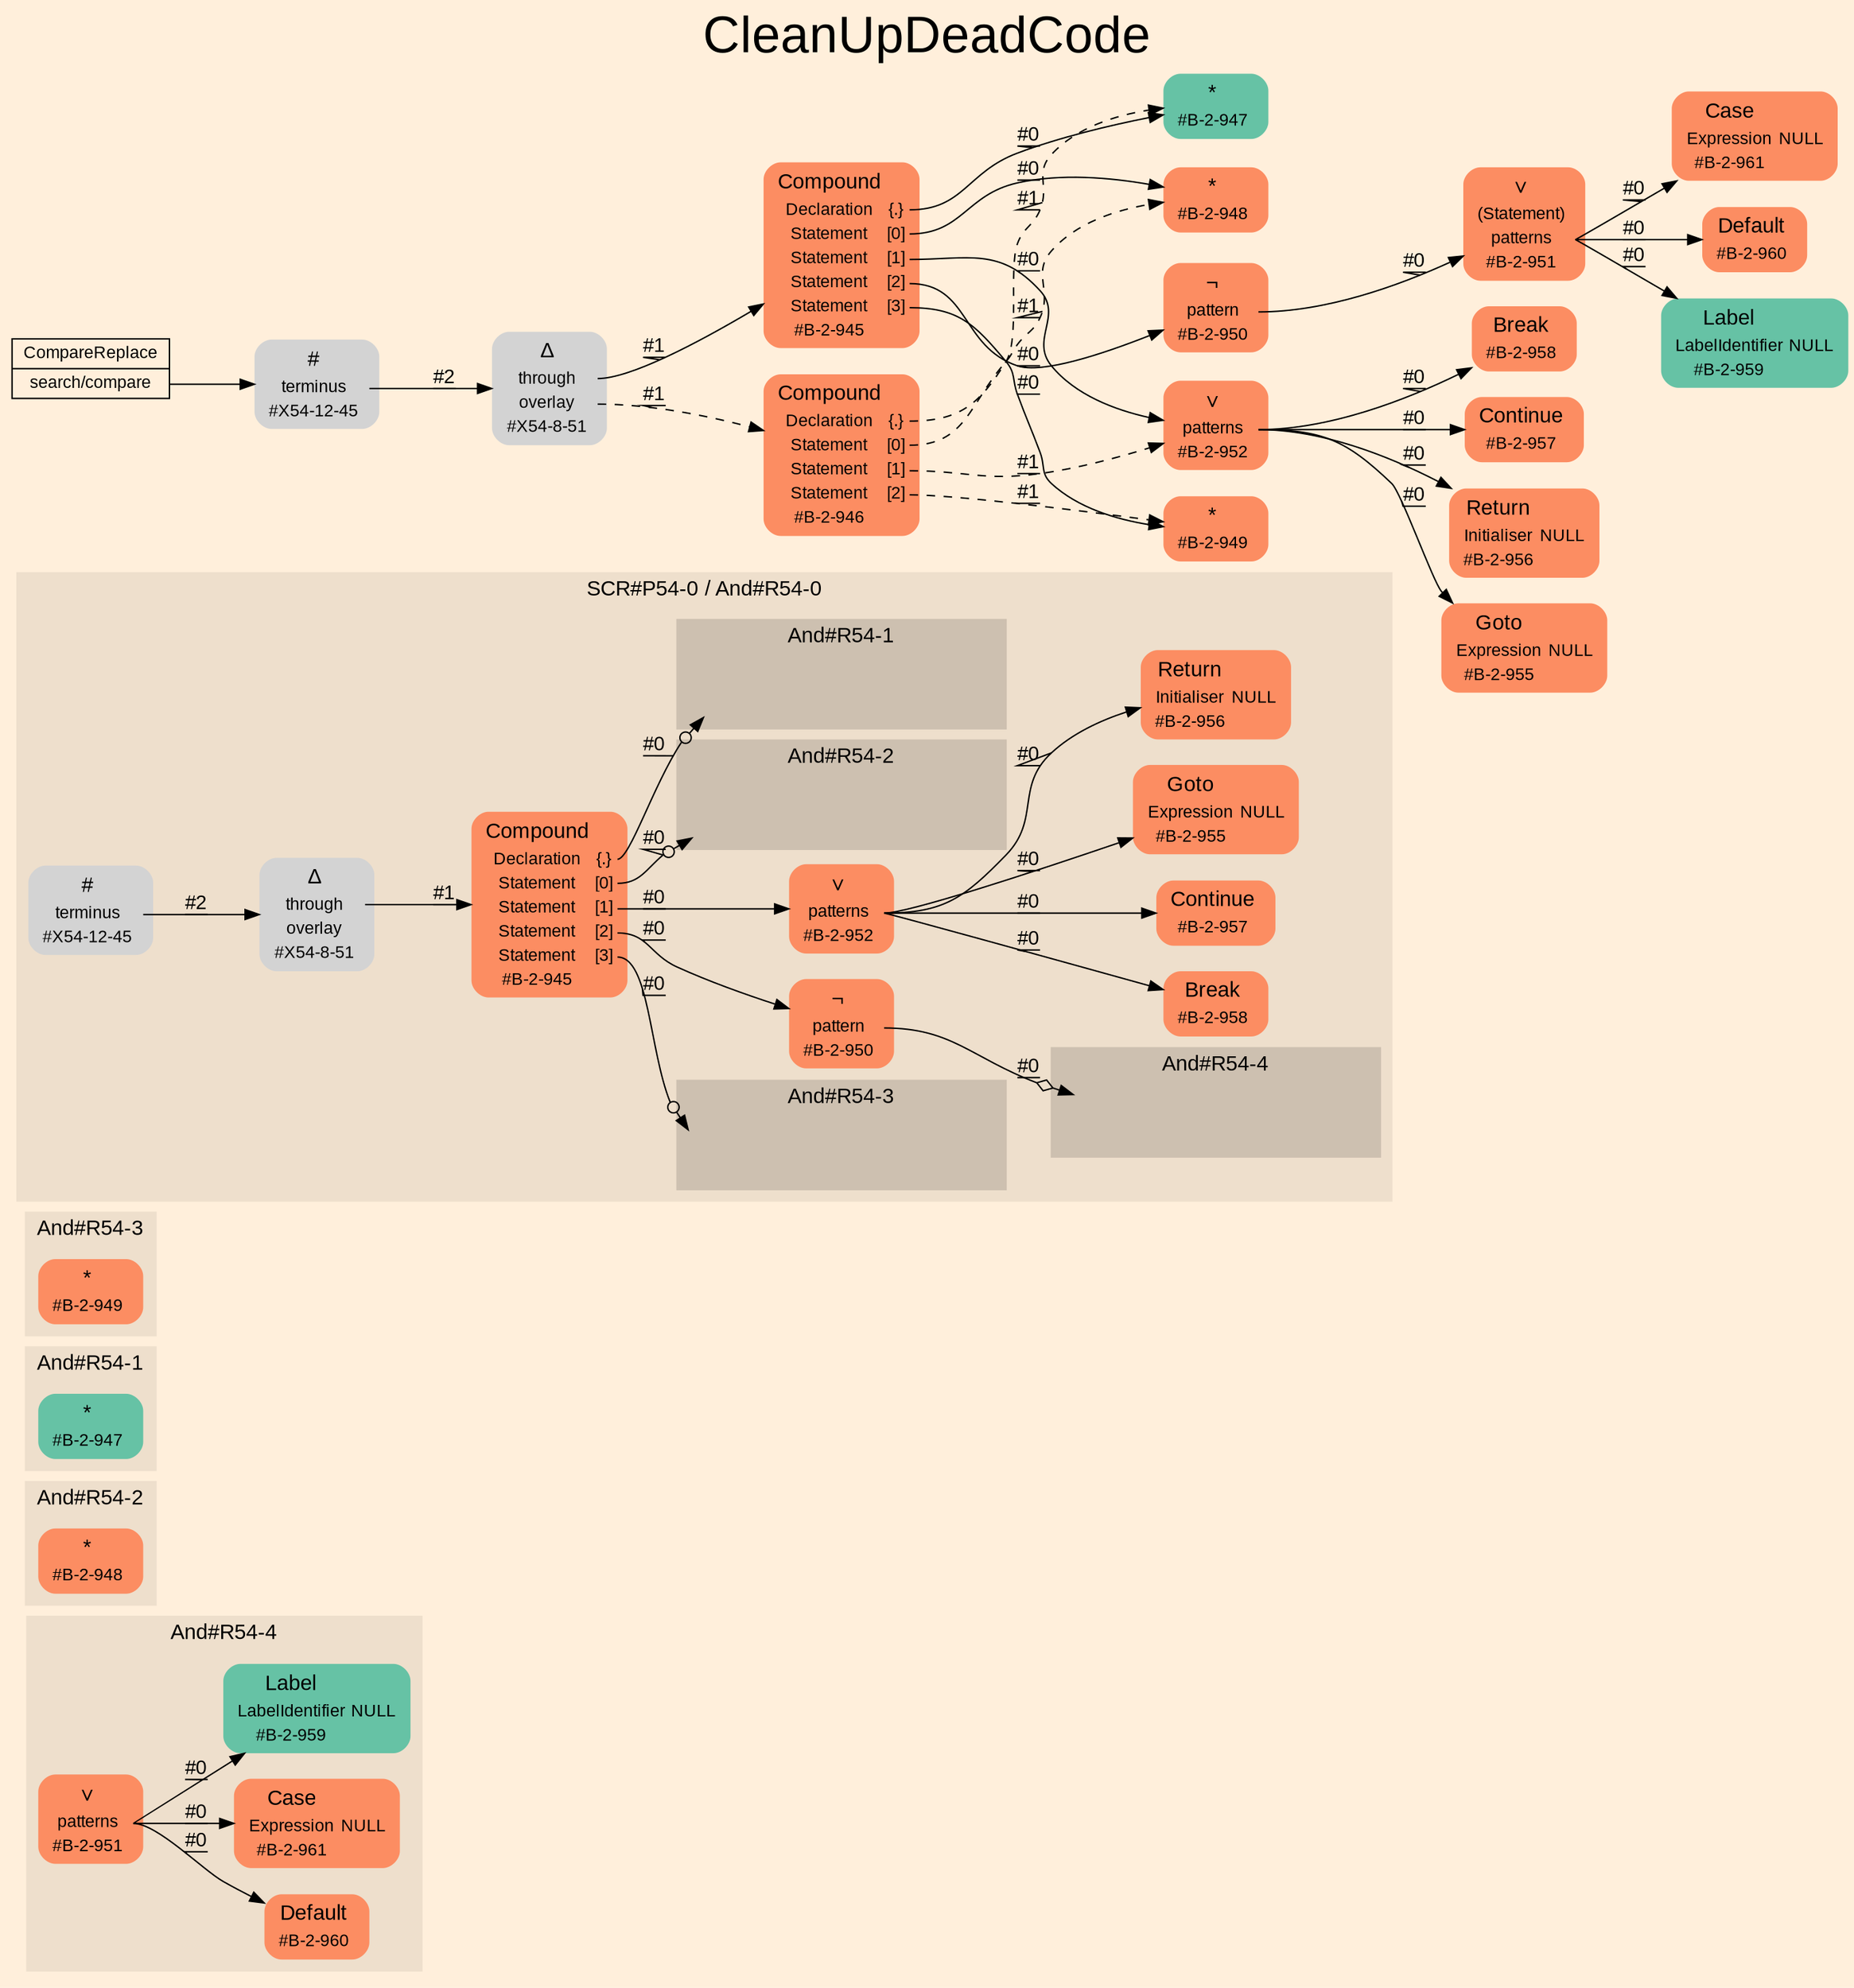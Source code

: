 digraph "CleanUpDeadCode" {
label = "CleanUpDeadCode"
labelloc = t
fontsize = "36"
graph [
    rankdir = "LR"
    ranksep = 0.3
    bgcolor = antiquewhite1
    color = black
    fontcolor = black
    fontname = "Arial"
];
node [
    fontname = "Arial"
];
edge [
    fontname = "Arial"
];

// -------------------- figure And#R54-4 --------------------
// -------- region And#R54-4 ----------
subgraph "clusterAnd#R54-4" {
    label = "And#R54-4"
    style = "filled"
    color = antiquewhite2
    fontsize = "15"
    "And#R54-4/#B-2-959" [
        // -------- block And#R54-4/#B-2-959 ----------
        shape = "plaintext"
        fillcolor = "/set28/1"
        label = <<TABLE BORDER="0" CELLBORDER="0" CELLSPACING="0">
         <TR><TD><FONT POINT-SIZE="15.0">Label</FONT></TD><TD></TD></TR>
         <TR><TD>LabelIdentifier</TD><TD PORT="port0">NULL</TD></TR>
         <TR><TD>#B-2-959</TD><TD PORT="port1"></TD></TR>
        </TABLE>>
        style = "rounded,filled"
        fontsize = "12"
    ];
    
    "And#R54-4/#B-2-951" [
        // -------- block And#R54-4/#B-2-951 ----------
        shape = "plaintext"
        fillcolor = "/set28/2"
        label = <<TABLE BORDER="0" CELLBORDER="0" CELLSPACING="0">
         <TR><TD><FONT POINT-SIZE="15.0">∨</FONT></TD><TD></TD></TR>
         <TR><TD>patterns</TD><TD PORT="port0"></TD></TR>
         <TR><TD>#B-2-951</TD><TD PORT="port1"></TD></TR>
        </TABLE>>
        style = "rounded,filled"
        fontsize = "12"
    ];
    
    "And#R54-4/#B-2-960" [
        // -------- block And#R54-4/#B-2-960 ----------
        shape = "plaintext"
        fillcolor = "/set28/2"
        label = <<TABLE BORDER="0" CELLBORDER="0" CELLSPACING="0">
         <TR><TD><FONT POINT-SIZE="15.0">Default</FONT></TD><TD></TD></TR>
         <TR><TD>#B-2-960</TD><TD PORT="port0"></TD></TR>
        </TABLE>>
        style = "rounded,filled"
        fontsize = "12"
    ];
    
    "And#R54-4/#B-2-961" [
        // -------- block And#R54-4/#B-2-961 ----------
        shape = "plaintext"
        fillcolor = "/set28/2"
        label = <<TABLE BORDER="0" CELLBORDER="0" CELLSPACING="0">
         <TR><TD><FONT POINT-SIZE="15.0">Case</FONT></TD><TD></TD></TR>
         <TR><TD>Expression</TD><TD PORT="port0">NULL</TD></TR>
         <TR><TD>#B-2-961</TD><TD PORT="port1"></TD></TR>
        </TABLE>>
        style = "rounded,filled"
        fontsize = "12"
    ];
    
}

"And#R54-4/#B-2-951":port0 -> "And#R54-4/#B-2-961" [
    label = "#0"
    decorate = true
    color = black
    fontcolor = black
];

"And#R54-4/#B-2-951":port0 -> "And#R54-4/#B-2-960" [
    label = "#0"
    decorate = true
    color = black
    fontcolor = black
];

"And#R54-4/#B-2-951":port0 -> "And#R54-4/#B-2-959" [
    label = "#0"
    decorate = true
    color = black
    fontcolor = black
];


// -------------------- figure And#R54-2 --------------------
// -------- region And#R54-2 ----------
subgraph "clusterAnd#R54-2" {
    label = "And#R54-2"
    style = "filled"
    color = antiquewhite2
    fontsize = "15"
    "And#R54-2/#B-2-948" [
        // -------- block And#R54-2/#B-2-948 ----------
        shape = "plaintext"
        fillcolor = "/set28/2"
        label = <<TABLE BORDER="0" CELLBORDER="0" CELLSPACING="0">
         <TR><TD><FONT POINT-SIZE="15.0">*</FONT></TD><TD></TD></TR>
         <TR><TD>#B-2-948</TD><TD PORT="port0"></TD></TR>
        </TABLE>>
        style = "rounded,filled"
        fontsize = "12"
    ];
    
}


// -------------------- figure And#R54-1 --------------------
// -------- region And#R54-1 ----------
subgraph "clusterAnd#R54-1" {
    label = "And#R54-1"
    style = "filled"
    color = antiquewhite2
    fontsize = "15"
    "And#R54-1/#B-2-947" [
        // -------- block And#R54-1/#B-2-947 ----------
        shape = "plaintext"
        fillcolor = "/set28/1"
        label = <<TABLE BORDER="0" CELLBORDER="0" CELLSPACING="0">
         <TR><TD><FONT POINT-SIZE="15.0">*</FONT></TD><TD></TD></TR>
         <TR><TD>#B-2-947</TD><TD PORT="port0"></TD></TR>
        </TABLE>>
        style = "rounded,filled"
        fontsize = "12"
    ];
    
}


// -------------------- figure And#R54-3 --------------------
// -------- region And#R54-3 ----------
subgraph "clusterAnd#R54-3" {
    label = "And#R54-3"
    style = "filled"
    color = antiquewhite2
    fontsize = "15"
    "And#R54-3/#B-2-949" [
        // -------- block And#R54-3/#B-2-949 ----------
        shape = "plaintext"
        fillcolor = "/set28/2"
        label = <<TABLE BORDER="0" CELLBORDER="0" CELLSPACING="0">
         <TR><TD><FONT POINT-SIZE="15.0">*</FONT></TD><TD></TD></TR>
         <TR><TD>#B-2-949</TD><TD PORT="port0"></TD></TR>
        </TABLE>>
        style = "rounded,filled"
        fontsize = "12"
    ];
    
}


// -------------------- figure And#R54-0 --------------------
// -------- region And#R54-0 ----------
subgraph "clusterAnd#R54-0" {
    label = "SCR#P54-0 / And#R54-0"
    style = "filled"
    color = antiquewhite2
    fontsize = "15"
    "And#R54-0/#B-2-957" [
        // -------- block And#R54-0/#B-2-957 ----------
        shape = "plaintext"
        fillcolor = "/set28/2"
        label = <<TABLE BORDER="0" CELLBORDER="0" CELLSPACING="0">
         <TR><TD><FONT POINT-SIZE="15.0">Continue</FONT></TD><TD></TD></TR>
         <TR><TD>#B-2-957</TD><TD PORT="port0"></TD></TR>
        </TABLE>>
        style = "rounded,filled"
        fontsize = "12"
    ];
    
    "And#R54-0/#B-2-950" [
        // -------- block And#R54-0/#B-2-950 ----------
        shape = "plaintext"
        fillcolor = "/set28/2"
        label = <<TABLE BORDER="0" CELLBORDER="0" CELLSPACING="0">
         <TR><TD><FONT POINT-SIZE="15.0">¬</FONT></TD><TD></TD></TR>
         <TR><TD>pattern</TD><TD PORT="port0"></TD></TR>
         <TR><TD>#B-2-950</TD><TD PORT="port1"></TD></TR>
        </TABLE>>
        style = "rounded,filled"
        fontsize = "12"
    ];
    
    "And#R54-0/#B-2-945" [
        // -------- block And#R54-0/#B-2-945 ----------
        shape = "plaintext"
        fillcolor = "/set28/2"
        label = <<TABLE BORDER="0" CELLBORDER="0" CELLSPACING="0">
         <TR><TD><FONT POINT-SIZE="15.0">Compound</FONT></TD><TD></TD></TR>
         <TR><TD>Declaration</TD><TD PORT="port0">{.}</TD></TR>
         <TR><TD>Statement</TD><TD PORT="port1">[0]</TD></TR>
         <TR><TD>Statement</TD><TD PORT="port2">[1]</TD></TR>
         <TR><TD>Statement</TD><TD PORT="port3">[2]</TD></TR>
         <TR><TD>Statement</TD><TD PORT="port4">[3]</TD></TR>
         <TR><TD>#B-2-945</TD><TD PORT="port5"></TD></TR>
        </TABLE>>
        style = "rounded,filled"
        fontsize = "12"
    ];
    
    "And#R54-0/#X54-12-45" [
        // -------- block And#R54-0/#X54-12-45 ----------
        shape = "plaintext"
        label = <<TABLE BORDER="0" CELLBORDER="0" CELLSPACING="0">
         <TR><TD><FONT POINT-SIZE="15.0">#</FONT></TD><TD></TD></TR>
         <TR><TD>terminus</TD><TD PORT="port0"></TD></TR>
         <TR><TD>#X54-12-45</TD><TD PORT="port1"></TD></TR>
        </TABLE>>
        style = "rounded,filled"
        fontsize = "12"
    ];
    
    "And#R54-0/#X54-8-51" [
        // -------- block And#R54-0/#X54-8-51 ----------
        shape = "plaintext"
        label = <<TABLE BORDER="0" CELLBORDER="0" CELLSPACING="0">
         <TR><TD><FONT POINT-SIZE="15.0">Δ</FONT></TD><TD></TD></TR>
         <TR><TD>through</TD><TD PORT="port0"></TD></TR>
         <TR><TD>overlay</TD><TD PORT="port1"></TD></TR>
         <TR><TD>#X54-8-51</TD><TD PORT="port2"></TD></TR>
        </TABLE>>
        style = "rounded,filled"
        fontsize = "12"
    ];
    
    "And#R54-0/#B-2-952" [
        // -------- block And#R54-0/#B-2-952 ----------
        shape = "plaintext"
        fillcolor = "/set28/2"
        label = <<TABLE BORDER="0" CELLBORDER="0" CELLSPACING="0">
         <TR><TD><FONT POINT-SIZE="15.0">∨</FONT></TD><TD></TD></TR>
         <TR><TD>patterns</TD><TD PORT="port0"></TD></TR>
         <TR><TD>#B-2-952</TD><TD PORT="port1"></TD></TR>
        </TABLE>>
        style = "rounded,filled"
        fontsize = "12"
    ];
    
    "And#R54-0/#B-2-955" [
        // -------- block And#R54-0/#B-2-955 ----------
        shape = "plaintext"
        fillcolor = "/set28/2"
        label = <<TABLE BORDER="0" CELLBORDER="0" CELLSPACING="0">
         <TR><TD><FONT POINT-SIZE="15.0">Goto</FONT></TD><TD></TD></TR>
         <TR><TD>Expression</TD><TD PORT="port0">NULL</TD></TR>
         <TR><TD>#B-2-955</TD><TD PORT="port1"></TD></TR>
        </TABLE>>
        style = "rounded,filled"
        fontsize = "12"
    ];
    
    "And#R54-0/#B-2-956" [
        // -------- block And#R54-0/#B-2-956 ----------
        shape = "plaintext"
        fillcolor = "/set28/2"
        label = <<TABLE BORDER="0" CELLBORDER="0" CELLSPACING="0">
         <TR><TD><FONT POINT-SIZE="15.0">Return</FONT></TD><TD></TD></TR>
         <TR><TD>Initialiser</TD><TD PORT="port0">NULL</TD></TR>
         <TR><TD>#B-2-956</TD><TD PORT="port1"></TD></TR>
        </TABLE>>
        style = "rounded,filled"
        fontsize = "12"
    ];
    
    "And#R54-0/#B-2-958" [
        // -------- block And#R54-0/#B-2-958 ----------
        shape = "plaintext"
        fillcolor = "/set28/2"
        label = <<TABLE BORDER="0" CELLBORDER="0" CELLSPACING="0">
         <TR><TD><FONT POINT-SIZE="15.0">Break</FONT></TD><TD></TD></TR>
         <TR><TD>#B-2-958</TD><TD PORT="port0"></TD></TR>
        </TABLE>>
        style = "rounded,filled"
        fontsize = "12"
    ];
    
    // -------- region And#R54-0/And#R54-1 ----------
    subgraph "clusterAnd#R54-0/And#R54-1" {
        label = "And#R54-1"
        style = "filled"
        color = antiquewhite3
        fontsize = "15"
        "And#R54-0/And#R54-1/#B-2-947" [
            // -------- block And#R54-0/And#R54-1/#B-2-947 ----------
            shape = none
            fillcolor = "/set28/1"
            style = "invisible"
        ];
        
    }
    
    // -------- region And#R54-0/And#R54-2 ----------
    subgraph "clusterAnd#R54-0/And#R54-2" {
        label = "And#R54-2"
        style = "filled"
        color = antiquewhite3
        fontsize = "15"
        "And#R54-0/And#R54-2/#B-2-948" [
            // -------- block And#R54-0/And#R54-2/#B-2-948 ----------
            shape = none
            fillcolor = "/set28/2"
            style = "invisible"
        ];
        
    }
    
    // -------- region And#R54-0/And#R54-3 ----------
    subgraph "clusterAnd#R54-0/And#R54-3" {
        label = "And#R54-3"
        style = "filled"
        color = antiquewhite3
        fontsize = "15"
        "And#R54-0/And#R54-3/#B-2-949" [
            // -------- block And#R54-0/And#R54-3/#B-2-949 ----------
            shape = none
            fillcolor = "/set28/2"
            style = "invisible"
        ];
        
    }
    
    // -------- region And#R54-0/And#R54-4 ----------
    subgraph "clusterAnd#R54-0/And#R54-4" {
        label = "And#R54-4"
        style = "filled"
        color = antiquewhite3
        fontsize = "15"
        "And#R54-0/And#R54-4/#B-2-951" [
            // -------- block And#R54-0/And#R54-4/#B-2-951 ----------
            shape = none
            fillcolor = "/set28/2"
            style = "invisible"
        ];
        
    }
    
}

"And#R54-0/#B-2-950":port0 -> "And#R54-0/And#R54-4/#B-2-951" [
    arrowhead="normalnoneodiamond"
    label = "#0"
    decorate = true
    color = black
    fontcolor = black
];

"And#R54-0/#B-2-945":port0 -> "And#R54-0/And#R54-1/#B-2-947" [
    arrowhead="normalnoneodot"
    label = "#0"
    decorate = true
    color = black
    fontcolor = black
];

"And#R54-0/#B-2-945":port1 -> "And#R54-0/And#R54-2/#B-2-948" [
    arrowhead="normalnoneodot"
    label = "#0"
    decorate = true
    color = black
    fontcolor = black
];

"And#R54-0/#B-2-945":port2 -> "And#R54-0/#B-2-952" [
    label = "#0"
    decorate = true
    color = black
    fontcolor = black
];

"And#R54-0/#B-2-945":port3 -> "And#R54-0/#B-2-950" [
    label = "#0"
    decorate = true
    color = black
    fontcolor = black
];

"And#R54-0/#B-2-945":port4 -> "And#R54-0/And#R54-3/#B-2-949" [
    arrowhead="normalnoneodot"
    label = "#0"
    decorate = true
    color = black
    fontcolor = black
];

"And#R54-0/#X54-12-45":port0 -> "And#R54-0/#X54-8-51" [
    label = "#2"
    decorate = true
    color = black
    fontcolor = black
];

"And#R54-0/#X54-8-51":port0 -> "And#R54-0/#B-2-945" [
    label = "#1"
    decorate = true
    color = black
    fontcolor = black
];

"And#R54-0/#B-2-952":port0 -> "And#R54-0/#B-2-958" [
    label = "#0"
    decorate = true
    color = black
    fontcolor = black
];

"And#R54-0/#B-2-952":port0 -> "And#R54-0/#B-2-957" [
    label = "#0"
    decorate = true
    color = black
    fontcolor = black
];

"And#R54-0/#B-2-952":port0 -> "And#R54-0/#B-2-956" [
    label = "#0"
    decorate = true
    color = black
    fontcolor = black
];

"And#R54-0/#B-2-952":port0 -> "And#R54-0/#B-2-955" [
    label = "#0"
    decorate = true
    color = black
    fontcolor = black
];


// -------------------- transformation figure --------------------
"CR#X54-10-54" [
    // -------- block CR#X54-10-54 ----------
    shape = "record"
    fillcolor = antiquewhite1
    label = "<fixed> CompareReplace | <port0> search/compare"
    style = "filled"
    fontsize = "12"
    color = black
    fontcolor = black
];

"#X54-12-45" [
    // -------- block #X54-12-45 ----------
    shape = "plaintext"
    label = <<TABLE BORDER="0" CELLBORDER="0" CELLSPACING="0">
     <TR><TD><FONT POINT-SIZE="15.0">#</FONT></TD><TD></TD></TR>
     <TR><TD>terminus</TD><TD PORT="port0"></TD></TR>
     <TR><TD>#X54-12-45</TD><TD PORT="port1"></TD></TR>
    </TABLE>>
    style = "rounded,filled"
    fontsize = "12"
];

"#X54-8-51" [
    // -------- block #X54-8-51 ----------
    shape = "plaintext"
    label = <<TABLE BORDER="0" CELLBORDER="0" CELLSPACING="0">
     <TR><TD><FONT POINT-SIZE="15.0">Δ</FONT></TD><TD></TD></TR>
     <TR><TD>through</TD><TD PORT="port0"></TD></TR>
     <TR><TD>overlay</TD><TD PORT="port1"></TD></TR>
     <TR><TD>#X54-8-51</TD><TD PORT="port2"></TD></TR>
    </TABLE>>
    style = "rounded,filled"
    fontsize = "12"
];

"#B-2-945" [
    // -------- block #B-2-945 ----------
    shape = "plaintext"
    fillcolor = "/set28/2"
    label = <<TABLE BORDER="0" CELLBORDER="0" CELLSPACING="0">
     <TR><TD><FONT POINT-SIZE="15.0">Compound</FONT></TD><TD></TD></TR>
     <TR><TD>Declaration</TD><TD PORT="port0">{.}</TD></TR>
     <TR><TD>Statement</TD><TD PORT="port1">[0]</TD></TR>
     <TR><TD>Statement</TD><TD PORT="port2">[1]</TD></TR>
     <TR><TD>Statement</TD><TD PORT="port3">[2]</TD></TR>
     <TR><TD>Statement</TD><TD PORT="port4">[3]</TD></TR>
     <TR><TD>#B-2-945</TD><TD PORT="port5"></TD></TR>
    </TABLE>>
    style = "rounded,filled"
    fontsize = "12"
];

"#B-2-947" [
    // -------- block #B-2-947 ----------
    shape = "plaintext"
    fillcolor = "/set28/1"
    label = <<TABLE BORDER="0" CELLBORDER="0" CELLSPACING="0">
     <TR><TD><FONT POINT-SIZE="15.0">*</FONT></TD><TD></TD></TR>
     <TR><TD>#B-2-947</TD><TD PORT="port0"></TD></TR>
    </TABLE>>
    style = "rounded,filled"
    fontsize = "12"
];

"#B-2-948" [
    // -------- block #B-2-948 ----------
    shape = "plaintext"
    fillcolor = "/set28/2"
    label = <<TABLE BORDER="0" CELLBORDER="0" CELLSPACING="0">
     <TR><TD><FONT POINT-SIZE="15.0">*</FONT></TD><TD></TD></TR>
     <TR><TD>#B-2-948</TD><TD PORT="port0"></TD></TR>
    </TABLE>>
    style = "rounded,filled"
    fontsize = "12"
];

"#B-2-952" [
    // -------- block #B-2-952 ----------
    shape = "plaintext"
    fillcolor = "/set28/2"
    label = <<TABLE BORDER="0" CELLBORDER="0" CELLSPACING="0">
     <TR><TD><FONT POINT-SIZE="15.0">∨</FONT></TD><TD></TD></TR>
     <TR><TD>patterns</TD><TD PORT="port0"></TD></TR>
     <TR><TD>#B-2-952</TD><TD PORT="port1"></TD></TR>
    </TABLE>>
    style = "rounded,filled"
    fontsize = "12"
];

"#B-2-958" [
    // -------- block #B-2-958 ----------
    shape = "plaintext"
    fillcolor = "/set28/2"
    label = <<TABLE BORDER="0" CELLBORDER="0" CELLSPACING="0">
     <TR><TD><FONT POINT-SIZE="15.0">Break</FONT></TD><TD></TD></TR>
     <TR><TD>#B-2-958</TD><TD PORT="port0"></TD></TR>
    </TABLE>>
    style = "rounded,filled"
    fontsize = "12"
];

"#B-2-957" [
    // -------- block #B-2-957 ----------
    shape = "plaintext"
    fillcolor = "/set28/2"
    label = <<TABLE BORDER="0" CELLBORDER="0" CELLSPACING="0">
     <TR><TD><FONT POINT-SIZE="15.0">Continue</FONT></TD><TD></TD></TR>
     <TR><TD>#B-2-957</TD><TD PORT="port0"></TD></TR>
    </TABLE>>
    style = "rounded,filled"
    fontsize = "12"
];

"#B-2-956" [
    // -------- block #B-2-956 ----------
    shape = "plaintext"
    fillcolor = "/set28/2"
    label = <<TABLE BORDER="0" CELLBORDER="0" CELLSPACING="0">
     <TR><TD><FONT POINT-SIZE="15.0">Return</FONT></TD><TD></TD></TR>
     <TR><TD>Initialiser</TD><TD PORT="port0">NULL</TD></TR>
     <TR><TD>#B-2-956</TD><TD PORT="port1"></TD></TR>
    </TABLE>>
    style = "rounded,filled"
    fontsize = "12"
];

"#B-2-955" [
    // -------- block #B-2-955 ----------
    shape = "plaintext"
    fillcolor = "/set28/2"
    label = <<TABLE BORDER="0" CELLBORDER="0" CELLSPACING="0">
     <TR><TD><FONT POINT-SIZE="15.0">Goto</FONT></TD><TD></TD></TR>
     <TR><TD>Expression</TD><TD PORT="port0">NULL</TD></TR>
     <TR><TD>#B-2-955</TD><TD PORT="port1"></TD></TR>
    </TABLE>>
    style = "rounded,filled"
    fontsize = "12"
];

"#B-2-950" [
    // -------- block #B-2-950 ----------
    shape = "plaintext"
    fillcolor = "/set28/2"
    label = <<TABLE BORDER="0" CELLBORDER="0" CELLSPACING="0">
     <TR><TD><FONT POINT-SIZE="15.0">¬</FONT></TD><TD></TD></TR>
     <TR><TD>pattern</TD><TD PORT="port0"></TD></TR>
     <TR><TD>#B-2-950</TD><TD PORT="port1"></TD></TR>
    </TABLE>>
    style = "rounded,filled"
    fontsize = "12"
];

"#B-2-951" [
    // -------- block #B-2-951 ----------
    shape = "plaintext"
    fillcolor = "/set28/2"
    label = <<TABLE BORDER="0" CELLBORDER="0" CELLSPACING="0">
     <TR><TD><FONT POINT-SIZE="15.0">∨</FONT></TD><TD></TD></TR>
     <TR><TD>(Statement)</TD><TD PORT="port0"></TD></TR>
     <TR><TD>patterns</TD><TD PORT="port1"></TD></TR>
     <TR><TD>#B-2-951</TD><TD PORT="port2"></TD></TR>
    </TABLE>>
    style = "rounded,filled"
    fontsize = "12"
];

"#B-2-961" [
    // -------- block #B-2-961 ----------
    shape = "plaintext"
    fillcolor = "/set28/2"
    label = <<TABLE BORDER="0" CELLBORDER="0" CELLSPACING="0">
     <TR><TD><FONT POINT-SIZE="15.0">Case</FONT></TD><TD></TD></TR>
     <TR><TD>Expression</TD><TD PORT="port0">NULL</TD></TR>
     <TR><TD>#B-2-961</TD><TD PORT="port1"></TD></TR>
    </TABLE>>
    style = "rounded,filled"
    fontsize = "12"
];

"#B-2-960" [
    // -------- block #B-2-960 ----------
    shape = "plaintext"
    fillcolor = "/set28/2"
    label = <<TABLE BORDER="0" CELLBORDER="0" CELLSPACING="0">
     <TR><TD><FONT POINT-SIZE="15.0">Default</FONT></TD><TD></TD></TR>
     <TR><TD>#B-2-960</TD><TD PORT="port0"></TD></TR>
    </TABLE>>
    style = "rounded,filled"
    fontsize = "12"
];

"#B-2-959" [
    // -------- block #B-2-959 ----------
    shape = "plaintext"
    fillcolor = "/set28/1"
    label = <<TABLE BORDER="0" CELLBORDER="0" CELLSPACING="0">
     <TR><TD><FONT POINT-SIZE="15.0">Label</FONT></TD><TD></TD></TR>
     <TR><TD>LabelIdentifier</TD><TD PORT="port0">NULL</TD></TR>
     <TR><TD>#B-2-959</TD><TD PORT="port1"></TD></TR>
    </TABLE>>
    style = "rounded,filled"
    fontsize = "12"
];

"#B-2-949" [
    // -------- block #B-2-949 ----------
    shape = "plaintext"
    fillcolor = "/set28/2"
    label = <<TABLE BORDER="0" CELLBORDER="0" CELLSPACING="0">
     <TR><TD><FONT POINT-SIZE="15.0">*</FONT></TD><TD></TD></TR>
     <TR><TD>#B-2-949</TD><TD PORT="port0"></TD></TR>
    </TABLE>>
    style = "rounded,filled"
    fontsize = "12"
];

"#B-2-946" [
    // -------- block #B-2-946 ----------
    shape = "plaintext"
    fillcolor = "/set28/2"
    label = <<TABLE BORDER="0" CELLBORDER="0" CELLSPACING="0">
     <TR><TD><FONT POINT-SIZE="15.0">Compound</FONT></TD><TD></TD></TR>
     <TR><TD>Declaration</TD><TD PORT="port0">{.}</TD></TR>
     <TR><TD>Statement</TD><TD PORT="port1">[0]</TD></TR>
     <TR><TD>Statement</TD><TD PORT="port2">[1]</TD></TR>
     <TR><TD>Statement</TD><TD PORT="port3">[2]</TD></TR>
     <TR><TD>#B-2-946</TD><TD PORT="port4"></TD></TR>
    </TABLE>>
    style = "rounded,filled"
    fontsize = "12"
];

"CR#X54-10-54":port0 -> "#X54-12-45" [
    label = ""
    decorate = true
    color = black
    fontcolor = black
];

"#X54-12-45":port0 -> "#X54-8-51" [
    label = "#2"
    decorate = true
    color = black
    fontcolor = black
];

"#X54-8-51":port0 -> "#B-2-945" [
    label = "#1"
    decorate = true
    color = black
    fontcolor = black
];

"#X54-8-51":port1 -> "#B-2-946" [
    style="dashed"
    label = "#1"
    decorate = true
    color = black
    fontcolor = black
];

"#B-2-945":port0 -> "#B-2-947" [
    label = "#0"
    decorate = true
    color = black
    fontcolor = black
];

"#B-2-945":port1 -> "#B-2-948" [
    label = "#0"
    decorate = true
    color = black
    fontcolor = black
];

"#B-2-945":port2 -> "#B-2-952" [
    label = "#0"
    decorate = true
    color = black
    fontcolor = black
];

"#B-2-945":port3 -> "#B-2-950" [
    label = "#0"
    decorate = true
    color = black
    fontcolor = black
];

"#B-2-945":port4 -> "#B-2-949" [
    label = "#0"
    decorate = true
    color = black
    fontcolor = black
];

"#B-2-952":port0 -> "#B-2-958" [
    label = "#0"
    decorate = true
    color = black
    fontcolor = black
];

"#B-2-952":port0 -> "#B-2-957" [
    label = "#0"
    decorate = true
    color = black
    fontcolor = black
];

"#B-2-952":port0 -> "#B-2-956" [
    label = "#0"
    decorate = true
    color = black
    fontcolor = black
];

"#B-2-952":port0 -> "#B-2-955" [
    label = "#0"
    decorate = true
    color = black
    fontcolor = black
];

"#B-2-950":port0 -> "#B-2-951" [
    label = "#0"
    decorate = true
    color = black
    fontcolor = black
];

"#B-2-951":port1 -> "#B-2-961" [
    label = "#0"
    decorate = true
    color = black
    fontcolor = black
];

"#B-2-951":port1 -> "#B-2-960" [
    label = "#0"
    decorate = true
    color = black
    fontcolor = black
];

"#B-2-951":port1 -> "#B-2-959" [
    label = "#0"
    decorate = true
    color = black
    fontcolor = black
];

"#B-2-946":port0 -> "#B-2-947" [
    style="dashed"
    label = "#1"
    decorate = true
    color = black
    fontcolor = black
];

"#B-2-946":port1 -> "#B-2-948" [
    style="dashed"
    label = "#1"
    decorate = true
    color = black
    fontcolor = black
];

"#B-2-946":port2 -> "#B-2-952" [
    style="dashed"
    label = "#1"
    decorate = true
    color = black
    fontcolor = black
];

"#B-2-946":port3 -> "#B-2-949" [
    style="dashed"
    label = "#1"
    decorate = true
    color = black
    fontcolor = black
];


}

